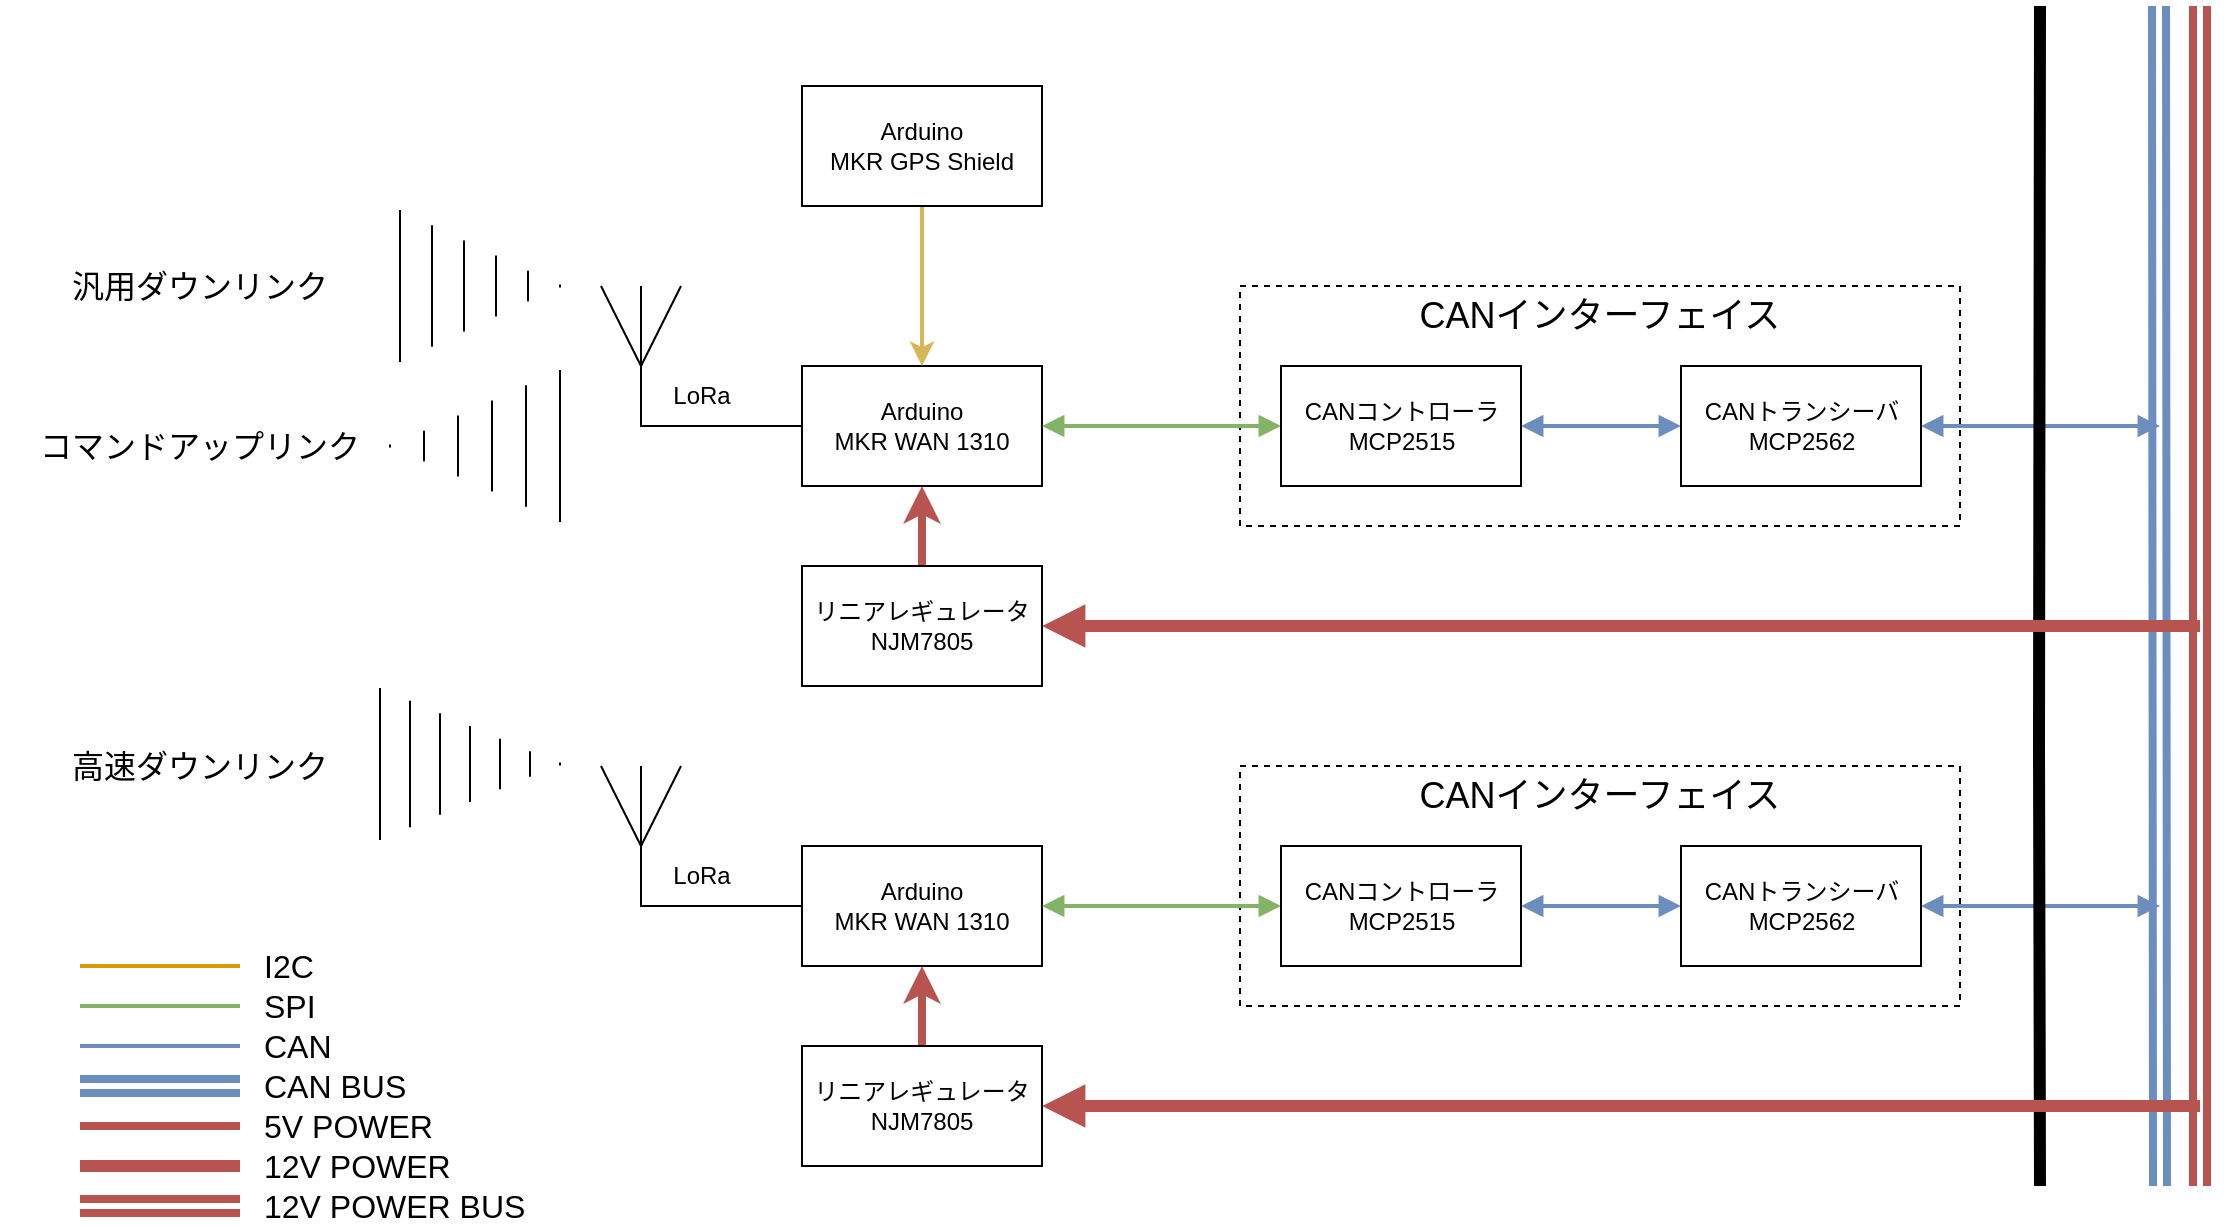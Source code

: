 <mxfile version="21.7.5" type="device">
  <diagram id="G0VF1QchmEyB6aUMGaJx" name="ページ1">
    <mxGraphModel dx="2261" dy="782" grid="1" gridSize="10" guides="1" tooltips="1" connect="1" arrows="1" fold="1" page="1" pageScale="1" pageWidth="827" pageHeight="1169" math="0" shadow="0">
      <root>
        <mxCell id="0" />
        <mxCell id="1" parent="0" />
        <mxCell id="GUA7JTQh2Uvn7c-vaKez-72" value="" style="rounded=0;whiteSpace=wrap;html=1;dashed=1;" vertex="1" parent="1">
          <mxGeometry x="580" y="720" width="360" height="120" as="geometry" />
        </mxCell>
        <mxCell id="GUA7JTQh2Uvn7c-vaKez-63" value="Arduino&lt;br&gt;MKR WAN 1310" style="rounded=0;whiteSpace=wrap;html=1;" vertex="1" parent="1">
          <mxGeometry x="361" y="760" width="120" height="60" as="geometry" />
        </mxCell>
        <mxCell id="GUA7JTQh2Uvn7c-vaKez-64" value="" style="endArrow=none;html=1;rounded=0;" edge="1" parent="1">
          <mxGeometry width="50" height="50" relative="1" as="geometry">
            <mxPoint x="280.5" y="720" as="sourcePoint" />
            <mxPoint x="361" y="790" as="targetPoint" />
            <Array as="points">
              <mxPoint x="280.5" y="790" />
            </Array>
          </mxGeometry>
        </mxCell>
        <mxCell id="GUA7JTQh2Uvn7c-vaKez-65" value="" style="endArrow=none;html=1;rounded=0;" edge="1" parent="1">
          <mxGeometry width="50" height="50" relative="1" as="geometry">
            <mxPoint x="260.5" y="720" as="sourcePoint" />
            <mxPoint x="300.5" y="720" as="targetPoint" />
            <Array as="points">
              <mxPoint x="280.5" y="760" />
            </Array>
          </mxGeometry>
        </mxCell>
        <mxCell id="GUA7JTQh2Uvn7c-vaKez-68" value="" style="edgeStyle=orthogonalEdgeStyle;rounded=0;orthogonalLoop=1;jettySize=auto;html=1;fillColor=#dae8fc;strokeColor=#6c8ebf;strokeWidth=2;startArrow=block;startFill=1;endArrow=block;endFill=1;" edge="1" parent="1" source="GUA7JTQh2Uvn7c-vaKez-66" target="GUA7JTQh2Uvn7c-vaKez-67">
          <mxGeometry relative="1" as="geometry" />
        </mxCell>
        <mxCell id="GUA7JTQh2Uvn7c-vaKez-69" value="" style="edgeStyle=orthogonalEdgeStyle;rounded=0;orthogonalLoop=1;jettySize=auto;html=1;fillColor=#d5e8d4;strokeColor=#82b366;strokeWidth=2;startArrow=block;startFill=1;endArrow=block;endFill=1;" edge="1" parent="1" source="GUA7JTQh2Uvn7c-vaKez-66" target="GUA7JTQh2Uvn7c-vaKez-63">
          <mxGeometry relative="1" as="geometry" />
        </mxCell>
        <mxCell id="GUA7JTQh2Uvn7c-vaKez-66" value="CANコントローラ&lt;br&gt;MCP2515" style="rounded=0;whiteSpace=wrap;html=1;" vertex="1" parent="1">
          <mxGeometry x="600.5" y="760" width="120" height="60" as="geometry" />
        </mxCell>
        <mxCell id="GUA7JTQh2Uvn7c-vaKez-76" style="edgeStyle=orthogonalEdgeStyle;rounded=0;orthogonalLoop=1;jettySize=auto;html=1;fillColor=#dae8fc;strokeColor=#6c8ebf;startArrow=block;startFill=1;endArrow=block;endFill=1;strokeWidth=2;" edge="1" parent="1" source="GUA7JTQh2Uvn7c-vaKez-67">
          <mxGeometry relative="1" as="geometry">
            <mxPoint x="1040" y="790" as="targetPoint" />
          </mxGeometry>
        </mxCell>
        <mxCell id="GUA7JTQh2Uvn7c-vaKez-67" value="CANトランシーバ&lt;br&gt;MCP2562" style="rounded=0;whiteSpace=wrap;html=1;" vertex="1" parent="1">
          <mxGeometry x="800.5" y="760" width="120" height="60" as="geometry" />
        </mxCell>
        <mxCell id="GUA7JTQh2Uvn7c-vaKez-71" value="CANインターフェイス" style="text;html=1;strokeColor=none;fillColor=none;align=center;verticalAlign=middle;whiteSpace=wrap;rounded=0;fontSize=18;" vertex="1" parent="1">
          <mxGeometry x="665" y="720" width="190" height="30" as="geometry" />
        </mxCell>
        <mxCell id="GUA7JTQh2Uvn7c-vaKez-73" value="LoRa" style="text;html=1;strokeColor=none;fillColor=none;align=center;verticalAlign=middle;whiteSpace=wrap;rounded=0;" vertex="1" parent="1">
          <mxGeometry x="280.5" y="760" width="60" height="30" as="geometry" />
        </mxCell>
        <mxCell id="GUA7JTQh2Uvn7c-vaKez-74" value="" style="endArrow=none;html=1;rounded=0;shape=link;fillColor=#dae8fc;strokeColor=#6c8ebf;strokeWidth=4;" edge="1" parent="1">
          <mxGeometry width="50" height="50" relative="1" as="geometry">
            <mxPoint x="1040" y="1170" as="sourcePoint" />
            <mxPoint x="1039.5" y="580" as="targetPoint" />
          </mxGeometry>
        </mxCell>
        <mxCell id="GUA7JTQh2Uvn7c-vaKez-75" value="" style="endArrow=none;html=1;rounded=0;shape=link;fillColor=#f8cecc;strokeColor=#b85450;strokeWidth=4;" edge="1" parent="1">
          <mxGeometry width="50" height="50" relative="1" as="geometry">
            <mxPoint x="1060" y="1170" as="sourcePoint" />
            <mxPoint x="1060" y="580" as="targetPoint" />
          </mxGeometry>
        </mxCell>
        <mxCell id="GUA7JTQh2Uvn7c-vaKez-77" value="" style="rounded=0;whiteSpace=wrap;html=1;dashed=1;" vertex="1" parent="1">
          <mxGeometry x="580" y="960" width="360" height="120" as="geometry" />
        </mxCell>
        <mxCell id="GUA7JTQh2Uvn7c-vaKez-78" value="Arduino&lt;br&gt;MKR WAN 1310" style="rounded=0;whiteSpace=wrap;html=1;" vertex="1" parent="1">
          <mxGeometry x="361" y="1000" width="120" height="60" as="geometry" />
        </mxCell>
        <mxCell id="GUA7JTQh2Uvn7c-vaKez-79" value="" style="endArrow=none;html=1;rounded=0;" edge="1" parent="1">
          <mxGeometry width="50" height="50" relative="1" as="geometry">
            <mxPoint x="280.5" y="960" as="sourcePoint" />
            <mxPoint x="361" y="1030" as="targetPoint" />
            <Array as="points">
              <mxPoint x="280.5" y="1030" />
            </Array>
          </mxGeometry>
        </mxCell>
        <mxCell id="GUA7JTQh2Uvn7c-vaKez-80" value="" style="endArrow=none;html=1;rounded=0;" edge="1" parent="1">
          <mxGeometry width="50" height="50" relative="1" as="geometry">
            <mxPoint x="260.5" y="960" as="sourcePoint" />
            <mxPoint x="300.5" y="960" as="targetPoint" />
            <Array as="points">
              <mxPoint x="280.5" y="1000" />
            </Array>
          </mxGeometry>
        </mxCell>
        <mxCell id="GUA7JTQh2Uvn7c-vaKez-81" value="" style="edgeStyle=orthogonalEdgeStyle;rounded=0;orthogonalLoop=1;jettySize=auto;html=1;fillColor=#dae8fc;strokeColor=#6c8ebf;strokeWidth=2;startArrow=block;startFill=1;endArrow=block;endFill=1;" edge="1" parent="1" source="GUA7JTQh2Uvn7c-vaKez-83" target="GUA7JTQh2Uvn7c-vaKez-85">
          <mxGeometry relative="1" as="geometry" />
        </mxCell>
        <mxCell id="GUA7JTQh2Uvn7c-vaKez-82" value="" style="edgeStyle=orthogonalEdgeStyle;rounded=0;orthogonalLoop=1;jettySize=auto;html=1;fillColor=#d5e8d4;strokeColor=#82b366;strokeWidth=2;startArrow=block;startFill=1;endArrow=block;endFill=1;" edge="1" parent="1" source="GUA7JTQh2Uvn7c-vaKez-83" target="GUA7JTQh2Uvn7c-vaKez-78">
          <mxGeometry relative="1" as="geometry" />
        </mxCell>
        <mxCell id="GUA7JTQh2Uvn7c-vaKez-83" value="CANコントローラ&lt;br&gt;MCP2515" style="rounded=0;whiteSpace=wrap;html=1;" vertex="1" parent="1">
          <mxGeometry x="600.5" y="1000" width="120" height="60" as="geometry" />
        </mxCell>
        <mxCell id="GUA7JTQh2Uvn7c-vaKez-84" style="edgeStyle=orthogonalEdgeStyle;rounded=0;orthogonalLoop=1;jettySize=auto;html=1;fillColor=#dae8fc;strokeColor=#6c8ebf;startArrow=block;startFill=1;endArrow=block;endFill=1;strokeWidth=2;" edge="1" parent="1" source="GUA7JTQh2Uvn7c-vaKez-85">
          <mxGeometry relative="1" as="geometry">
            <mxPoint x="1040" y="1030" as="targetPoint" />
          </mxGeometry>
        </mxCell>
        <mxCell id="GUA7JTQh2Uvn7c-vaKez-85" value="CANトランシーバ&lt;br&gt;MCP2562" style="rounded=0;whiteSpace=wrap;html=1;" vertex="1" parent="1">
          <mxGeometry x="800.5" y="1000" width="120" height="60" as="geometry" />
        </mxCell>
        <mxCell id="GUA7JTQh2Uvn7c-vaKez-86" value="CANインターフェイス" style="text;html=1;strokeColor=none;fillColor=none;align=center;verticalAlign=middle;whiteSpace=wrap;rounded=0;fontSize=18;" vertex="1" parent="1">
          <mxGeometry x="665" y="960" width="190" height="30" as="geometry" />
        </mxCell>
        <mxCell id="GUA7JTQh2Uvn7c-vaKez-87" value="LoRa" style="text;html=1;strokeColor=none;fillColor=none;align=center;verticalAlign=middle;whiteSpace=wrap;rounded=0;" vertex="1" parent="1">
          <mxGeometry x="280.5" y="1000" width="60" height="30" as="geometry" />
        </mxCell>
        <mxCell id="GUA7JTQh2Uvn7c-vaKez-89" value="" style="edgeStyle=orthogonalEdgeStyle;rounded=0;orthogonalLoop=1;jettySize=auto;html=1;fillColor=#fff2cc;strokeColor=#d6b656;strokeWidth=2;" edge="1" parent="1" source="GUA7JTQh2Uvn7c-vaKez-88" target="GUA7JTQh2Uvn7c-vaKez-63">
          <mxGeometry relative="1" as="geometry" />
        </mxCell>
        <mxCell id="GUA7JTQh2Uvn7c-vaKez-88" value="Arduino&lt;br&gt;MKR GPS&amp;nbsp;Shield" style="rounded=0;whiteSpace=wrap;html=1;" vertex="1" parent="1">
          <mxGeometry x="361" y="620" width="120" height="60" as="geometry" />
        </mxCell>
        <mxCell id="GUA7JTQh2Uvn7c-vaKez-90" value="" style="endArrow=none;html=1;rounded=0;strokeWidth=6;" edge="1" parent="1">
          <mxGeometry width="50" height="50" relative="1" as="geometry">
            <mxPoint x="980" y="580" as="sourcePoint" />
            <mxPoint x="980" y="1170" as="targetPoint" />
            <Array as="points">
              <mxPoint x="979.5" y="950" />
            </Array>
          </mxGeometry>
        </mxCell>
        <mxCell id="GUA7JTQh2Uvn7c-vaKez-93" style="edgeStyle=orthogonalEdgeStyle;rounded=0;orthogonalLoop=1;jettySize=auto;html=1;fillColor=#f8cecc;strokeColor=#b85450;strokeWidth=6;startArrow=block;startFill=1;endArrow=none;endFill=0;" edge="1" parent="1" source="GUA7JTQh2Uvn7c-vaKez-91">
          <mxGeometry relative="1" as="geometry">
            <mxPoint x="1060" y="890" as="targetPoint" />
          </mxGeometry>
        </mxCell>
        <mxCell id="GUA7JTQh2Uvn7c-vaKez-94" value="" style="edgeStyle=orthogonalEdgeStyle;rounded=0;orthogonalLoop=1;jettySize=auto;html=1;fillColor=#f8cecc;strokeColor=#b85450;strokeWidth=4;" edge="1" parent="1" source="GUA7JTQh2Uvn7c-vaKez-91" target="GUA7JTQh2Uvn7c-vaKez-63">
          <mxGeometry relative="1" as="geometry" />
        </mxCell>
        <mxCell id="GUA7JTQh2Uvn7c-vaKez-91" value="リニアレギュレータ&lt;br&gt;NJM7805" style="rounded=0;whiteSpace=wrap;html=1;" vertex="1" parent="1">
          <mxGeometry x="361" y="860" width="120" height="60" as="geometry" />
        </mxCell>
        <mxCell id="GUA7JTQh2Uvn7c-vaKez-95" style="edgeStyle=orthogonalEdgeStyle;rounded=0;orthogonalLoop=1;jettySize=auto;html=1;fillColor=#f8cecc;strokeColor=#b85450;startArrow=block;startFill=1;endArrow=none;endFill=0;strokeWidth=6;" edge="1" parent="1" source="GUA7JTQh2Uvn7c-vaKez-92">
          <mxGeometry relative="1" as="geometry">
            <mxPoint x="1060" y="1130" as="targetPoint" />
          </mxGeometry>
        </mxCell>
        <mxCell id="GUA7JTQh2Uvn7c-vaKez-96" value="" style="edgeStyle=orthogonalEdgeStyle;rounded=0;orthogonalLoop=1;jettySize=auto;html=1;fillColor=#f8cecc;strokeColor=#b85450;strokeWidth=4;" edge="1" parent="1" source="GUA7JTQh2Uvn7c-vaKez-92" target="GUA7JTQh2Uvn7c-vaKez-78">
          <mxGeometry relative="1" as="geometry" />
        </mxCell>
        <mxCell id="GUA7JTQh2Uvn7c-vaKez-92" value="リニアレギュレータ&lt;br&gt;NJM7805" style="rounded=0;whiteSpace=wrap;html=1;" vertex="1" parent="1">
          <mxGeometry x="361" y="1100" width="120" height="60" as="geometry" />
        </mxCell>
        <mxCell id="GUA7JTQh2Uvn7c-vaKez-97" value="" style="shape=mxgraph.arrows2.wedgeArrowDashed2;html=1;bendable=0;startWidth=38;stepSize=15;rounded=0;" edge="1" parent="1">
          <mxGeometry width="100" height="100" relative="1" as="geometry">
            <mxPoint x="160" y="720" as="sourcePoint" />
            <mxPoint x="240" y="720" as="targetPoint" />
          </mxGeometry>
        </mxCell>
        <mxCell id="GUA7JTQh2Uvn7c-vaKez-98" value="" style="shape=mxgraph.arrows2.wedgeArrowDashed2;html=1;bendable=0;startWidth=38;stepSize=15;rounded=0;" edge="1" parent="1">
          <mxGeometry width="100" height="100" relative="1" as="geometry">
            <mxPoint x="240" y="800" as="sourcePoint" />
            <mxPoint x="155" y="800" as="targetPoint" />
          </mxGeometry>
        </mxCell>
        <mxCell id="GUA7JTQh2Uvn7c-vaKez-99" value="" style="shape=mxgraph.arrows2.wedgeArrowDashed2;html=1;bendable=0;startWidth=38;stepSize=15;rounded=0;" edge="1" parent="1">
          <mxGeometry width="100" height="100" relative="1" as="geometry">
            <mxPoint x="150" y="959" as="sourcePoint" />
            <mxPoint x="240" y="959" as="targetPoint" />
          </mxGeometry>
        </mxCell>
        <mxCell id="GUA7JTQh2Uvn7c-vaKez-100" value="コマンドアップリンク" style="text;html=1;strokeColor=none;fillColor=none;align=center;verticalAlign=middle;whiteSpace=wrap;rounded=0;fontSize=16;fontStyle=0" vertex="1" parent="1">
          <mxGeometry x="-40" y="790" width="200" height="20" as="geometry" />
        </mxCell>
        <mxCell id="GUA7JTQh2Uvn7c-vaKez-101" value="汎用ダウンリンク" style="text;html=1;strokeColor=none;fillColor=none;align=center;verticalAlign=middle;whiteSpace=wrap;rounded=0;fontSize=16;fontStyle=0" vertex="1" parent="1">
          <mxGeometry x="-40" y="710" width="200" height="20" as="geometry" />
        </mxCell>
        <mxCell id="GUA7JTQh2Uvn7c-vaKez-102" value="高速ダウンリンク" style="text;html=1;strokeColor=none;fillColor=none;align=center;verticalAlign=middle;whiteSpace=wrap;rounded=0;fontSize=16;fontStyle=0" vertex="1" parent="1">
          <mxGeometry x="-40" y="950" width="200" height="20" as="geometry" />
        </mxCell>
        <mxCell id="GUA7JTQh2Uvn7c-vaKez-106" value="" style="endArrow=none;html=1;rounded=0;strokeWidth=6;fillColor=#f8cecc;strokeColor=#b85450;" edge="1" parent="1">
          <mxGeometry width="50" height="50" relative="1" as="geometry">
            <mxPoint y="1160" as="sourcePoint" />
            <mxPoint x="80" y="1160" as="targetPoint" />
          </mxGeometry>
        </mxCell>
        <mxCell id="GUA7JTQh2Uvn7c-vaKez-107" value="12V POWER" style="text;html=1;strokeColor=none;fillColor=none;align=left;verticalAlign=middle;whiteSpace=wrap;rounded=0;fontSize=16;" vertex="1" parent="1">
          <mxGeometry x="90" y="1150" width="150" height="20" as="geometry" />
        </mxCell>
        <mxCell id="GUA7JTQh2Uvn7c-vaKez-108" value="" style="endArrow=none;html=1;rounded=0;shape=link;fillColor=#f8cecc;strokeColor=#b85450;strokeWidth=4;" edge="1" parent="1">
          <mxGeometry width="50" height="50" relative="1" as="geometry">
            <mxPoint x="80" y="1180" as="sourcePoint" />
            <mxPoint y="1180" as="targetPoint" />
          </mxGeometry>
        </mxCell>
        <mxCell id="GUA7JTQh2Uvn7c-vaKez-109" value="12V POWER BUS" style="text;html=1;strokeColor=none;fillColor=none;align=left;verticalAlign=middle;whiteSpace=wrap;rounded=0;fontSize=16;" vertex="1" parent="1">
          <mxGeometry x="90" y="1170" width="190" height="20" as="geometry" />
        </mxCell>
        <mxCell id="GUA7JTQh2Uvn7c-vaKez-110" value="" style="endArrow=none;html=1;rounded=0;strokeWidth=4;fillColor=#f8cecc;strokeColor=#b85450;" edge="1" parent="1">
          <mxGeometry width="50" height="50" relative="1" as="geometry">
            <mxPoint y="1140" as="sourcePoint" />
            <mxPoint x="80" y="1140" as="targetPoint" />
          </mxGeometry>
        </mxCell>
        <mxCell id="GUA7JTQh2Uvn7c-vaKez-111" value="5V POWER" style="text;html=1;strokeColor=none;fillColor=none;align=left;verticalAlign=middle;whiteSpace=wrap;rounded=0;fontSize=16;" vertex="1" parent="1">
          <mxGeometry x="90" y="1130" width="150" height="20" as="geometry" />
        </mxCell>
        <mxCell id="GUA7JTQh2Uvn7c-vaKez-114" value="" style="endArrow=none;html=1;rounded=0;shape=link;fillColor=#dae8fc;strokeColor=#6c8ebf;strokeWidth=4;" edge="1" parent="1">
          <mxGeometry width="50" height="50" relative="1" as="geometry">
            <mxPoint x="80" y="1120" as="sourcePoint" />
            <mxPoint y="1120" as="targetPoint" />
          </mxGeometry>
        </mxCell>
        <mxCell id="GUA7JTQh2Uvn7c-vaKez-115" value="CAN BUS" style="text;html=1;strokeColor=none;fillColor=none;align=left;verticalAlign=middle;whiteSpace=wrap;rounded=0;fontSize=16;" vertex="1" parent="1">
          <mxGeometry x="90" y="1110" width="190" height="20" as="geometry" />
        </mxCell>
        <mxCell id="GUA7JTQh2Uvn7c-vaKez-116" value="" style="endArrow=none;html=1;rounded=0;strokeWidth=2;fillColor=#dae8fc;strokeColor=#6c8ebf;" edge="1" parent="1">
          <mxGeometry width="50" height="50" relative="1" as="geometry">
            <mxPoint y="1100" as="sourcePoint" />
            <mxPoint x="80" y="1100" as="targetPoint" />
          </mxGeometry>
        </mxCell>
        <mxCell id="GUA7JTQh2Uvn7c-vaKez-117" value="CAN" style="text;html=1;strokeColor=none;fillColor=none;align=left;verticalAlign=middle;whiteSpace=wrap;rounded=0;fontSize=16;" vertex="1" parent="1">
          <mxGeometry x="90" y="1090" width="150" height="20" as="geometry" />
        </mxCell>
        <mxCell id="GUA7JTQh2Uvn7c-vaKez-118" value="" style="endArrow=none;html=1;rounded=0;strokeWidth=2;fillColor=#d5e8d4;strokeColor=#82b366;" edge="1" parent="1">
          <mxGeometry width="50" height="50" relative="1" as="geometry">
            <mxPoint y="1080" as="sourcePoint" />
            <mxPoint x="80" y="1080" as="targetPoint" />
          </mxGeometry>
        </mxCell>
        <mxCell id="GUA7JTQh2Uvn7c-vaKez-119" value="SPI" style="text;html=1;strokeColor=none;fillColor=none;align=left;verticalAlign=middle;whiteSpace=wrap;rounded=0;fontSize=16;" vertex="1" parent="1">
          <mxGeometry x="90" y="1070" width="150" height="20" as="geometry" />
        </mxCell>
        <mxCell id="GUA7JTQh2Uvn7c-vaKez-120" value="" style="endArrow=none;html=1;rounded=0;strokeWidth=2;fillColor=#ffe6cc;strokeColor=#d79b00;" edge="1" parent="1">
          <mxGeometry width="50" height="50" relative="1" as="geometry">
            <mxPoint y="1060" as="sourcePoint" />
            <mxPoint x="80" y="1060" as="targetPoint" />
          </mxGeometry>
        </mxCell>
        <mxCell id="GUA7JTQh2Uvn7c-vaKez-121" value="I2C" style="text;html=1;strokeColor=none;fillColor=none;align=left;verticalAlign=middle;whiteSpace=wrap;rounded=0;fontSize=16;" vertex="1" parent="1">
          <mxGeometry x="90" y="1050" width="150" height="20" as="geometry" />
        </mxCell>
      </root>
    </mxGraphModel>
  </diagram>
</mxfile>
